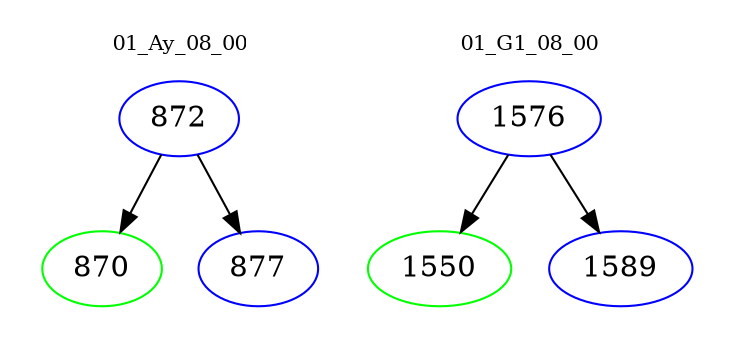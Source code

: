 digraph{
subgraph cluster_0 {
color = white
label = "01_Ay_08_00";
fontsize=10;
T0_872 [label="872", color="blue"]
T0_872 -> T0_870 [color="black"]
T0_870 [label="870", color="green"]
T0_872 -> T0_877 [color="black"]
T0_877 [label="877", color="blue"]
}
subgraph cluster_1 {
color = white
label = "01_G1_08_00";
fontsize=10;
T1_1576 [label="1576", color="blue"]
T1_1576 -> T1_1550 [color="black"]
T1_1550 [label="1550", color="green"]
T1_1576 -> T1_1589 [color="black"]
T1_1589 [label="1589", color="blue"]
}
}

